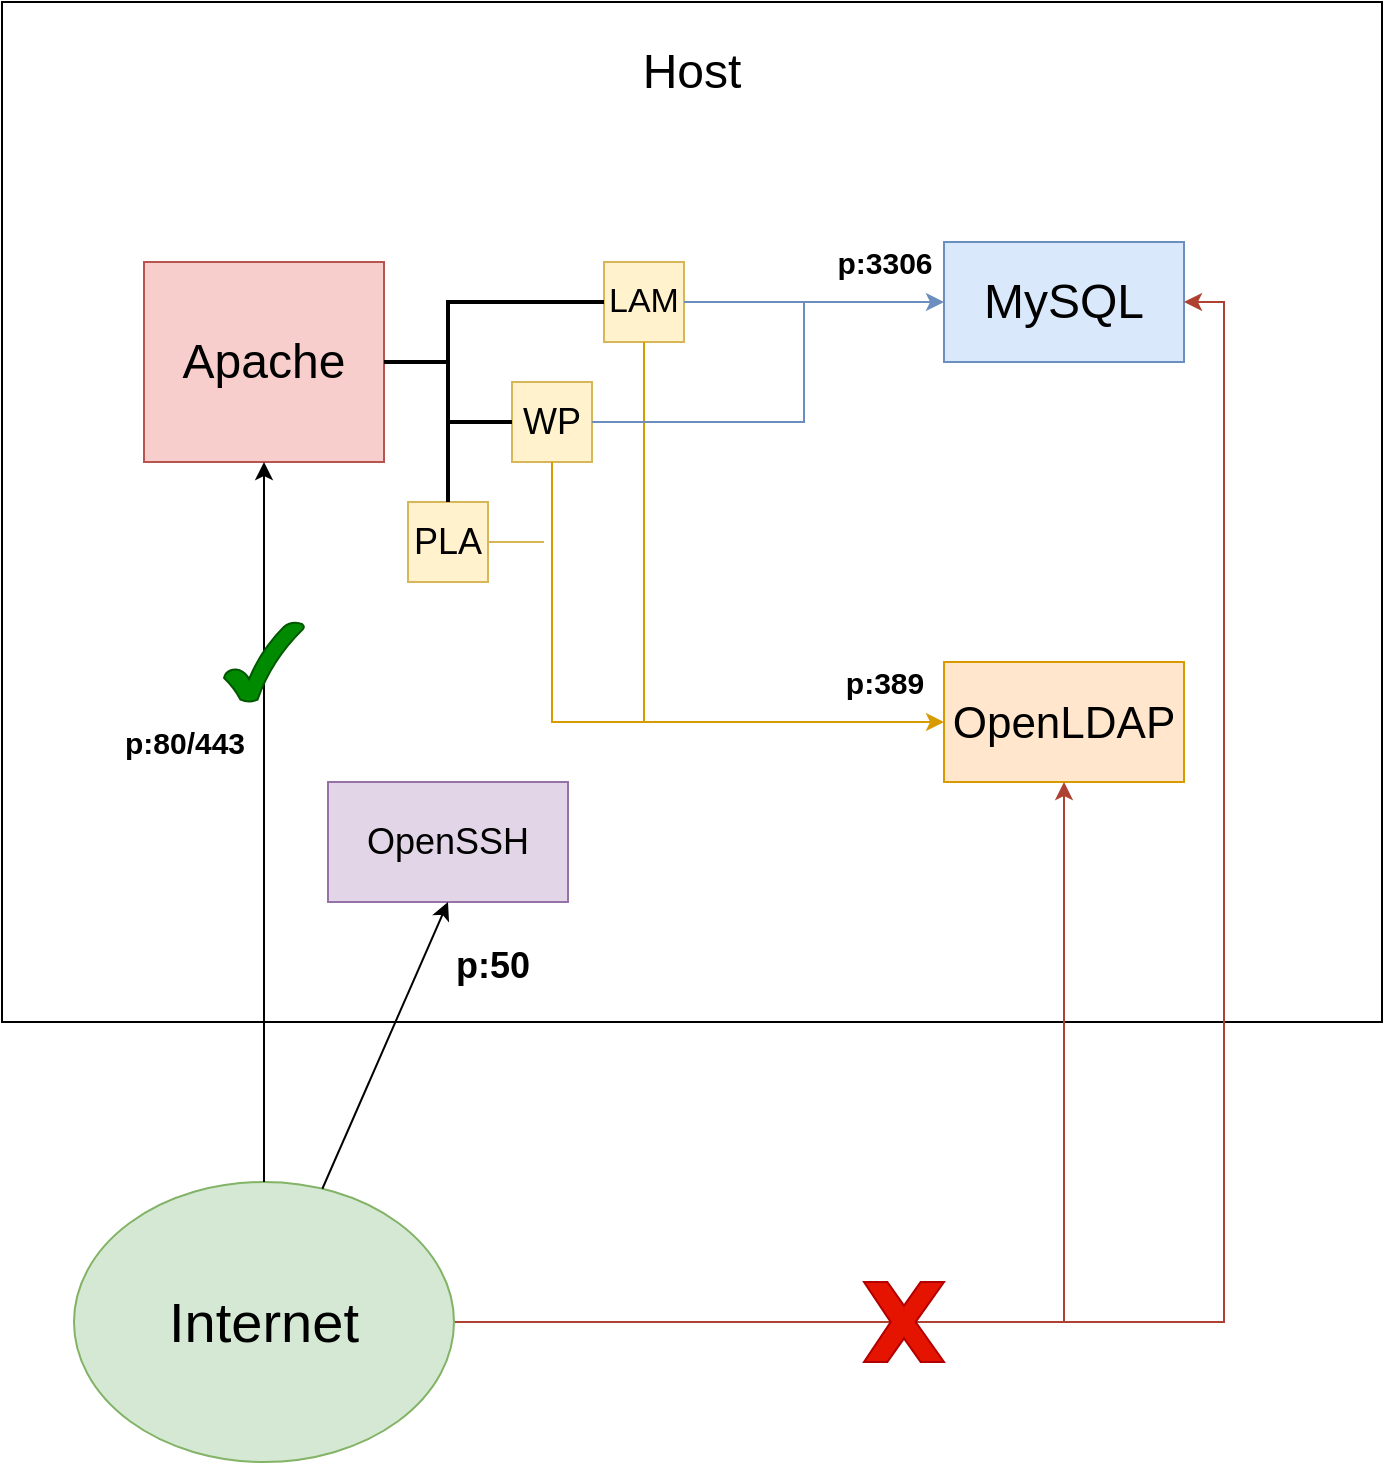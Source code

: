 <mxfile version="23.0.2" type="device">
  <diagram id="C5RBs43oDa-KdzZeNtuy" name="Page-1">
    <mxGraphModel dx="1050" dy="637" grid="1" gridSize="10" guides="1" tooltips="1" connect="1" arrows="1" fold="1" page="1" pageScale="1" pageWidth="827" pageHeight="1169" math="0" shadow="0">
      <root>
        <mxCell id="WIyWlLk6GJQsqaUBKTNV-0" />
        <mxCell id="WIyWlLk6GJQsqaUBKTNV-1" parent="WIyWlLk6GJQsqaUBKTNV-0" />
        <mxCell id="fDoWqqoHtU6u6N5VrsDu-0" value="" style="rounded=0;whiteSpace=wrap;html=1;fontFamily=Verdana;fontSize=24;align=center;movable=0;resizable=0;rotatable=0;deletable=0;editable=0;locked=1;connectable=0;" parent="WIyWlLk6GJQsqaUBKTNV-1" vertex="1">
          <mxGeometry x="69" y="50" width="690" height="510" as="geometry" />
        </mxCell>
        <mxCell id="fDoWqqoHtU6u6N5VrsDu-2" value="Host" style="rounded=0;whiteSpace=wrap;html=1;strokeColor=none;fontFamily=Helvetica;fontSize=24;" parent="WIyWlLk6GJQsqaUBKTNV-1" vertex="1">
          <mxGeometry x="364" y="60" width="100" height="50" as="geometry" />
        </mxCell>
        <mxCell id="fDoWqqoHtU6u6N5VrsDu-3" value="Apache" style="rounded=0;whiteSpace=wrap;html=1;fontFamily=Helvetica;fontSize=24;fillColor=#f8cecc;strokeColor=#b85450;" parent="WIyWlLk6GJQsqaUBKTNV-1" vertex="1">
          <mxGeometry x="140" y="180" width="120" height="100" as="geometry" />
        </mxCell>
        <mxCell id="fDoWqqoHtU6u6N5VrsDu-4" value="MySQL" style="rounded=0;whiteSpace=wrap;html=1;fontSize=24;fillColor=#dae8fc;strokeColor=#6c8ebf;" parent="WIyWlLk6GJQsqaUBKTNV-1" vertex="1">
          <mxGeometry x="540" y="170" width="120" height="60" as="geometry" />
        </mxCell>
        <mxCell id="fDoWqqoHtU6u6N5VrsDu-5" value="&lt;font style=&quot;font-size: 22px;&quot;&gt;OpenLDAP&lt;/font&gt;" style="rounded=0;whiteSpace=wrap;html=1;fontSize=24;fillColor=#ffe6cc;strokeColor=#d79b00;" parent="WIyWlLk6GJQsqaUBKTNV-1" vertex="1">
          <mxGeometry x="540" y="380" width="120" height="60" as="geometry" />
        </mxCell>
        <mxCell id="fDoWqqoHtU6u6N5VrsDu-6" value="&lt;font style=&quot;font-size: 17px;&quot;&gt;LAM&lt;/font&gt;" style="rounded=0;whiteSpace=wrap;html=1;fillColor=#fff2cc;strokeColor=#d6b656;" parent="WIyWlLk6GJQsqaUBKTNV-1" vertex="1">
          <mxGeometry x="370" y="180" width="40" height="40" as="geometry" />
        </mxCell>
        <mxCell id="fDoWqqoHtU6u6N5VrsDu-7" value="&lt;font style=&quot;font-size: 18px;&quot;&gt;WP&lt;/font&gt;" style="rounded=0;whiteSpace=wrap;html=1;fillColor=#fff2cc;strokeColor=#d6b656;" parent="WIyWlLk6GJQsqaUBKTNV-1" vertex="1">
          <mxGeometry x="324" y="240" width="40" height="40" as="geometry" />
        </mxCell>
        <mxCell id="Mv94CE7Lw6xpqbTLwSsB-10" style="edgeStyle=orthogonalEdgeStyle;rounded=0;orthogonalLoop=1;jettySize=auto;html=1;exitX=1;exitY=0.5;exitDx=0;exitDy=0;entryX=1;entryY=0.5;entryDx=0;entryDy=0;fillColor=#fad9d5;strokeColor=#ae4132;" edge="1" parent="WIyWlLk6GJQsqaUBKTNV-1" source="fDoWqqoHtU6u6N5VrsDu-8" target="fDoWqqoHtU6u6N5VrsDu-4">
          <mxGeometry relative="1" as="geometry">
            <mxPoint x="700" y="190" as="targetPoint" />
          </mxGeometry>
        </mxCell>
        <mxCell id="fDoWqqoHtU6u6N5VrsDu-8" value="&lt;font style=&quot;font-size: 28px;&quot;&gt;Internet&lt;/font&gt;" style="ellipse;whiteSpace=wrap;html=1;fillColor=#d5e8d4;strokeColor=#82b366;" parent="WIyWlLk6GJQsqaUBKTNV-1" vertex="1">
          <mxGeometry x="105" y="640" width="190" height="140" as="geometry" />
        </mxCell>
        <mxCell id="fDoWqqoHtU6u6N5VrsDu-9" value="" style="strokeWidth=2;html=1;shape=mxgraph.flowchart.annotation_2;align=left;labelPosition=right;pointerEvents=1;" parent="WIyWlLk6GJQsqaUBKTNV-1" vertex="1">
          <mxGeometry x="260" y="200" width="64" height="60" as="geometry" />
        </mxCell>
        <mxCell id="fDoWqqoHtU6u6N5VrsDu-10" value="&lt;b&gt;&lt;font style=&quot;font-size: 15px;&quot;&gt;p:389&lt;/font&gt;&lt;/b&gt;" style="endArrow=classic;html=1;rounded=0;fillColor=#ffe6cc;strokeColor=#d79b00;" parent="WIyWlLk6GJQsqaUBKTNV-1" source="fDoWqqoHtU6u6N5VrsDu-7" target="fDoWqqoHtU6u6N5VrsDu-5" edge="1">
          <mxGeometry x="0.816" y="20" width="50" height="50" relative="1" as="geometry">
            <mxPoint x="460" y="450" as="sourcePoint" />
            <mxPoint x="510" y="400" as="targetPoint" />
            <Array as="points">
              <mxPoint x="344" y="410" />
            </Array>
            <mxPoint as="offset" />
          </mxGeometry>
        </mxCell>
        <mxCell id="fDoWqqoHtU6u6N5VrsDu-12" value="&lt;b&gt;&lt;font style=&quot;font-size: 15px;&quot;&gt;p:3306&lt;/font&gt;&lt;/b&gt;" style="endArrow=classic;html=1;rounded=0;fillColor=#dae8fc;strokeColor=#6c8ebf;" parent="WIyWlLk6GJQsqaUBKTNV-1" source="fDoWqqoHtU6u6N5VrsDu-6" target="fDoWqqoHtU6u6N5VrsDu-4" edge="1">
          <mxGeometry x="0.538" y="20" width="50" height="50" relative="1" as="geometry">
            <mxPoint x="460" y="450" as="sourcePoint" />
            <mxPoint x="510" y="400" as="targetPoint" />
            <mxPoint as="offset" />
          </mxGeometry>
        </mxCell>
        <mxCell id="fDoWqqoHtU6u6N5VrsDu-13" value="&lt;b&gt;&lt;font style=&quot;font-size: 15px;&quot;&gt;p:80/443&lt;/font&gt;&lt;/b&gt;" style="endArrow=classic;html=1;rounded=0;movable=0;resizable=0;rotatable=0;deletable=0;editable=0;locked=1;connectable=0;" parent="WIyWlLk6GJQsqaUBKTNV-1" source="fDoWqqoHtU6u6N5VrsDu-8" target="fDoWqqoHtU6u6N5VrsDu-3" edge="1">
          <mxGeometry x="0.222" y="40" width="50" height="50" relative="1" as="geometry">
            <mxPoint x="460" y="450" as="sourcePoint" />
            <mxPoint x="510" y="400" as="targetPoint" />
            <mxPoint as="offset" />
          </mxGeometry>
        </mxCell>
        <mxCell id="fDoWqqoHtU6u6N5VrsDu-15" value="" style="line;strokeWidth=2;html=1;" parent="WIyWlLk6GJQsqaUBKTNV-1" vertex="1">
          <mxGeometry x="314" y="195" width="56" height="10" as="geometry" />
        </mxCell>
        <mxCell id="fDoWqqoHtU6u6N5VrsDu-17" value="" style="endArrow=none;html=1;rounded=0;entryX=0.5;entryY=1;entryDx=0;entryDy=0;fillColor=#ffe6cc;strokeColor=#d79b00;" parent="WIyWlLk6GJQsqaUBKTNV-1" target="fDoWqqoHtU6u6N5VrsDu-6" edge="1">
          <mxGeometry width="50" height="50" relative="1" as="geometry">
            <mxPoint x="390" y="410" as="sourcePoint" />
            <mxPoint x="510" y="400" as="targetPoint" />
          </mxGeometry>
        </mxCell>
        <mxCell id="fDoWqqoHtU6u6N5VrsDu-18" value="" style="endArrow=none;html=1;rounded=0;entryX=1;entryY=0.5;entryDx=0;entryDy=0;fillColor=#dae8fc;strokeColor=#6c8ebf;" parent="WIyWlLk6GJQsqaUBKTNV-1" target="fDoWqqoHtU6u6N5VrsDu-7" edge="1">
          <mxGeometry width="50" height="50" relative="1" as="geometry">
            <mxPoint x="470" y="200" as="sourcePoint" />
            <mxPoint x="510" y="400" as="targetPoint" />
            <Array as="points">
              <mxPoint x="470" y="260" />
            </Array>
          </mxGeometry>
        </mxCell>
        <mxCell id="0" value="&lt;font style=&quot;font-size: 18px;&quot;&gt;OpenSSH&lt;/font&gt;" style="rounded=0;whiteSpace=wrap;html=1;fillColor=#e1d5e7;strokeColor=#9673a6;" parent="WIyWlLk6GJQsqaUBKTNV-1" vertex="1">
          <mxGeometry x="232" y="440" width="120" height="60" as="geometry" />
        </mxCell>
        <mxCell id="1" value="" style="endArrow=classic;html=1;fontSize=18;entryX=0.5;entryY=1;entryDx=0;entryDy=0;movable=0;resizable=0;rotatable=0;deletable=0;editable=0;locked=1;connectable=0;" parent="WIyWlLk6GJQsqaUBKTNV-1" source="fDoWqqoHtU6u6N5VrsDu-8" target="0" edge="1">
          <mxGeometry width="50" height="50" relative="1" as="geometry">
            <mxPoint x="410" y="450" as="sourcePoint" />
            <mxPoint x="460" y="400" as="targetPoint" />
          </mxGeometry>
        </mxCell>
        <mxCell id="2" value="&lt;font style=&quot;font-size: 18px;&quot;&gt;p:50&lt;/font&gt;" style="text;strokeColor=none;fillColor=none;html=1;fontSize=24;fontStyle=1;verticalAlign=middle;align=center;" parent="WIyWlLk6GJQsqaUBKTNV-1" vertex="1">
          <mxGeometry x="264" y="510" width="100" height="40" as="geometry" />
        </mxCell>
        <mxCell id="S-flAT2JwPQkxxqyN5gs-2" value="&lt;font style=&quot;font-size: 18px;&quot;&gt;PLA&lt;/font&gt;" style="rounded=0;whiteSpace=wrap;html=1;fillColor=#fff2cc;strokeColor=#d6b656;" parent="WIyWlLk6GJQsqaUBKTNV-1" vertex="1">
          <mxGeometry x="272" y="300" width="40" height="40" as="geometry" />
        </mxCell>
        <mxCell id="S-flAT2JwPQkxxqyN5gs-5" value="" style="line;strokeWidth=2;direction=south;html=1;" parent="WIyWlLk6GJQsqaUBKTNV-1" vertex="1">
          <mxGeometry x="287" y="240" width="10" height="60" as="geometry" />
        </mxCell>
        <mxCell id="S-flAT2JwPQkxxqyN5gs-6" value="" style="endArrow=none;html=1;rounded=0;entryX=1;entryY=0.5;entryDx=0;entryDy=0;fillColor=#fff2cc;strokeColor=#d6b656;" parent="WIyWlLk6GJQsqaUBKTNV-1" target="S-flAT2JwPQkxxqyN5gs-2" edge="1">
          <mxGeometry width="50" height="50" relative="1" as="geometry">
            <mxPoint x="340" y="320" as="sourcePoint" />
            <mxPoint x="440" y="360" as="targetPoint" />
          </mxGeometry>
        </mxCell>
        <mxCell id="Mv94CE7Lw6xpqbTLwSsB-4" value="" style="verticalLabelPosition=bottom;verticalAlign=top;html=1;shape=mxgraph.basic.x;fillColor=#e51400;fontColor=#ffffff;strokeColor=#B20000;" vertex="1" parent="WIyWlLk6GJQsqaUBKTNV-1">
          <mxGeometry x="500" y="690" width="40" height="40" as="geometry" />
        </mxCell>
        <mxCell id="Mv94CE7Lw6xpqbTLwSsB-5" value="" style="verticalLabelPosition=bottom;verticalAlign=top;html=1;shape=mxgraph.basic.tick;fillColor=#008a00;strokeColor=#005700;fontColor=#ffffff;" vertex="1" parent="WIyWlLk6GJQsqaUBKTNV-1">
          <mxGeometry x="180" y="360" width="40" height="40" as="geometry" />
        </mxCell>
        <mxCell id="Mv94CE7Lw6xpqbTLwSsB-12" value="" style="endArrow=classic;html=1;rounded=0;entryX=0.5;entryY=1;entryDx=0;entryDy=0;fillColor=#fad9d5;strokeColor=#ae4132;" edge="1" parent="WIyWlLk6GJQsqaUBKTNV-1" target="fDoWqqoHtU6u6N5VrsDu-5">
          <mxGeometry width="50" height="50" relative="1" as="geometry">
            <mxPoint x="600" y="710" as="sourcePoint" />
            <mxPoint x="440" y="410" as="targetPoint" />
          </mxGeometry>
        </mxCell>
      </root>
    </mxGraphModel>
  </diagram>
</mxfile>

